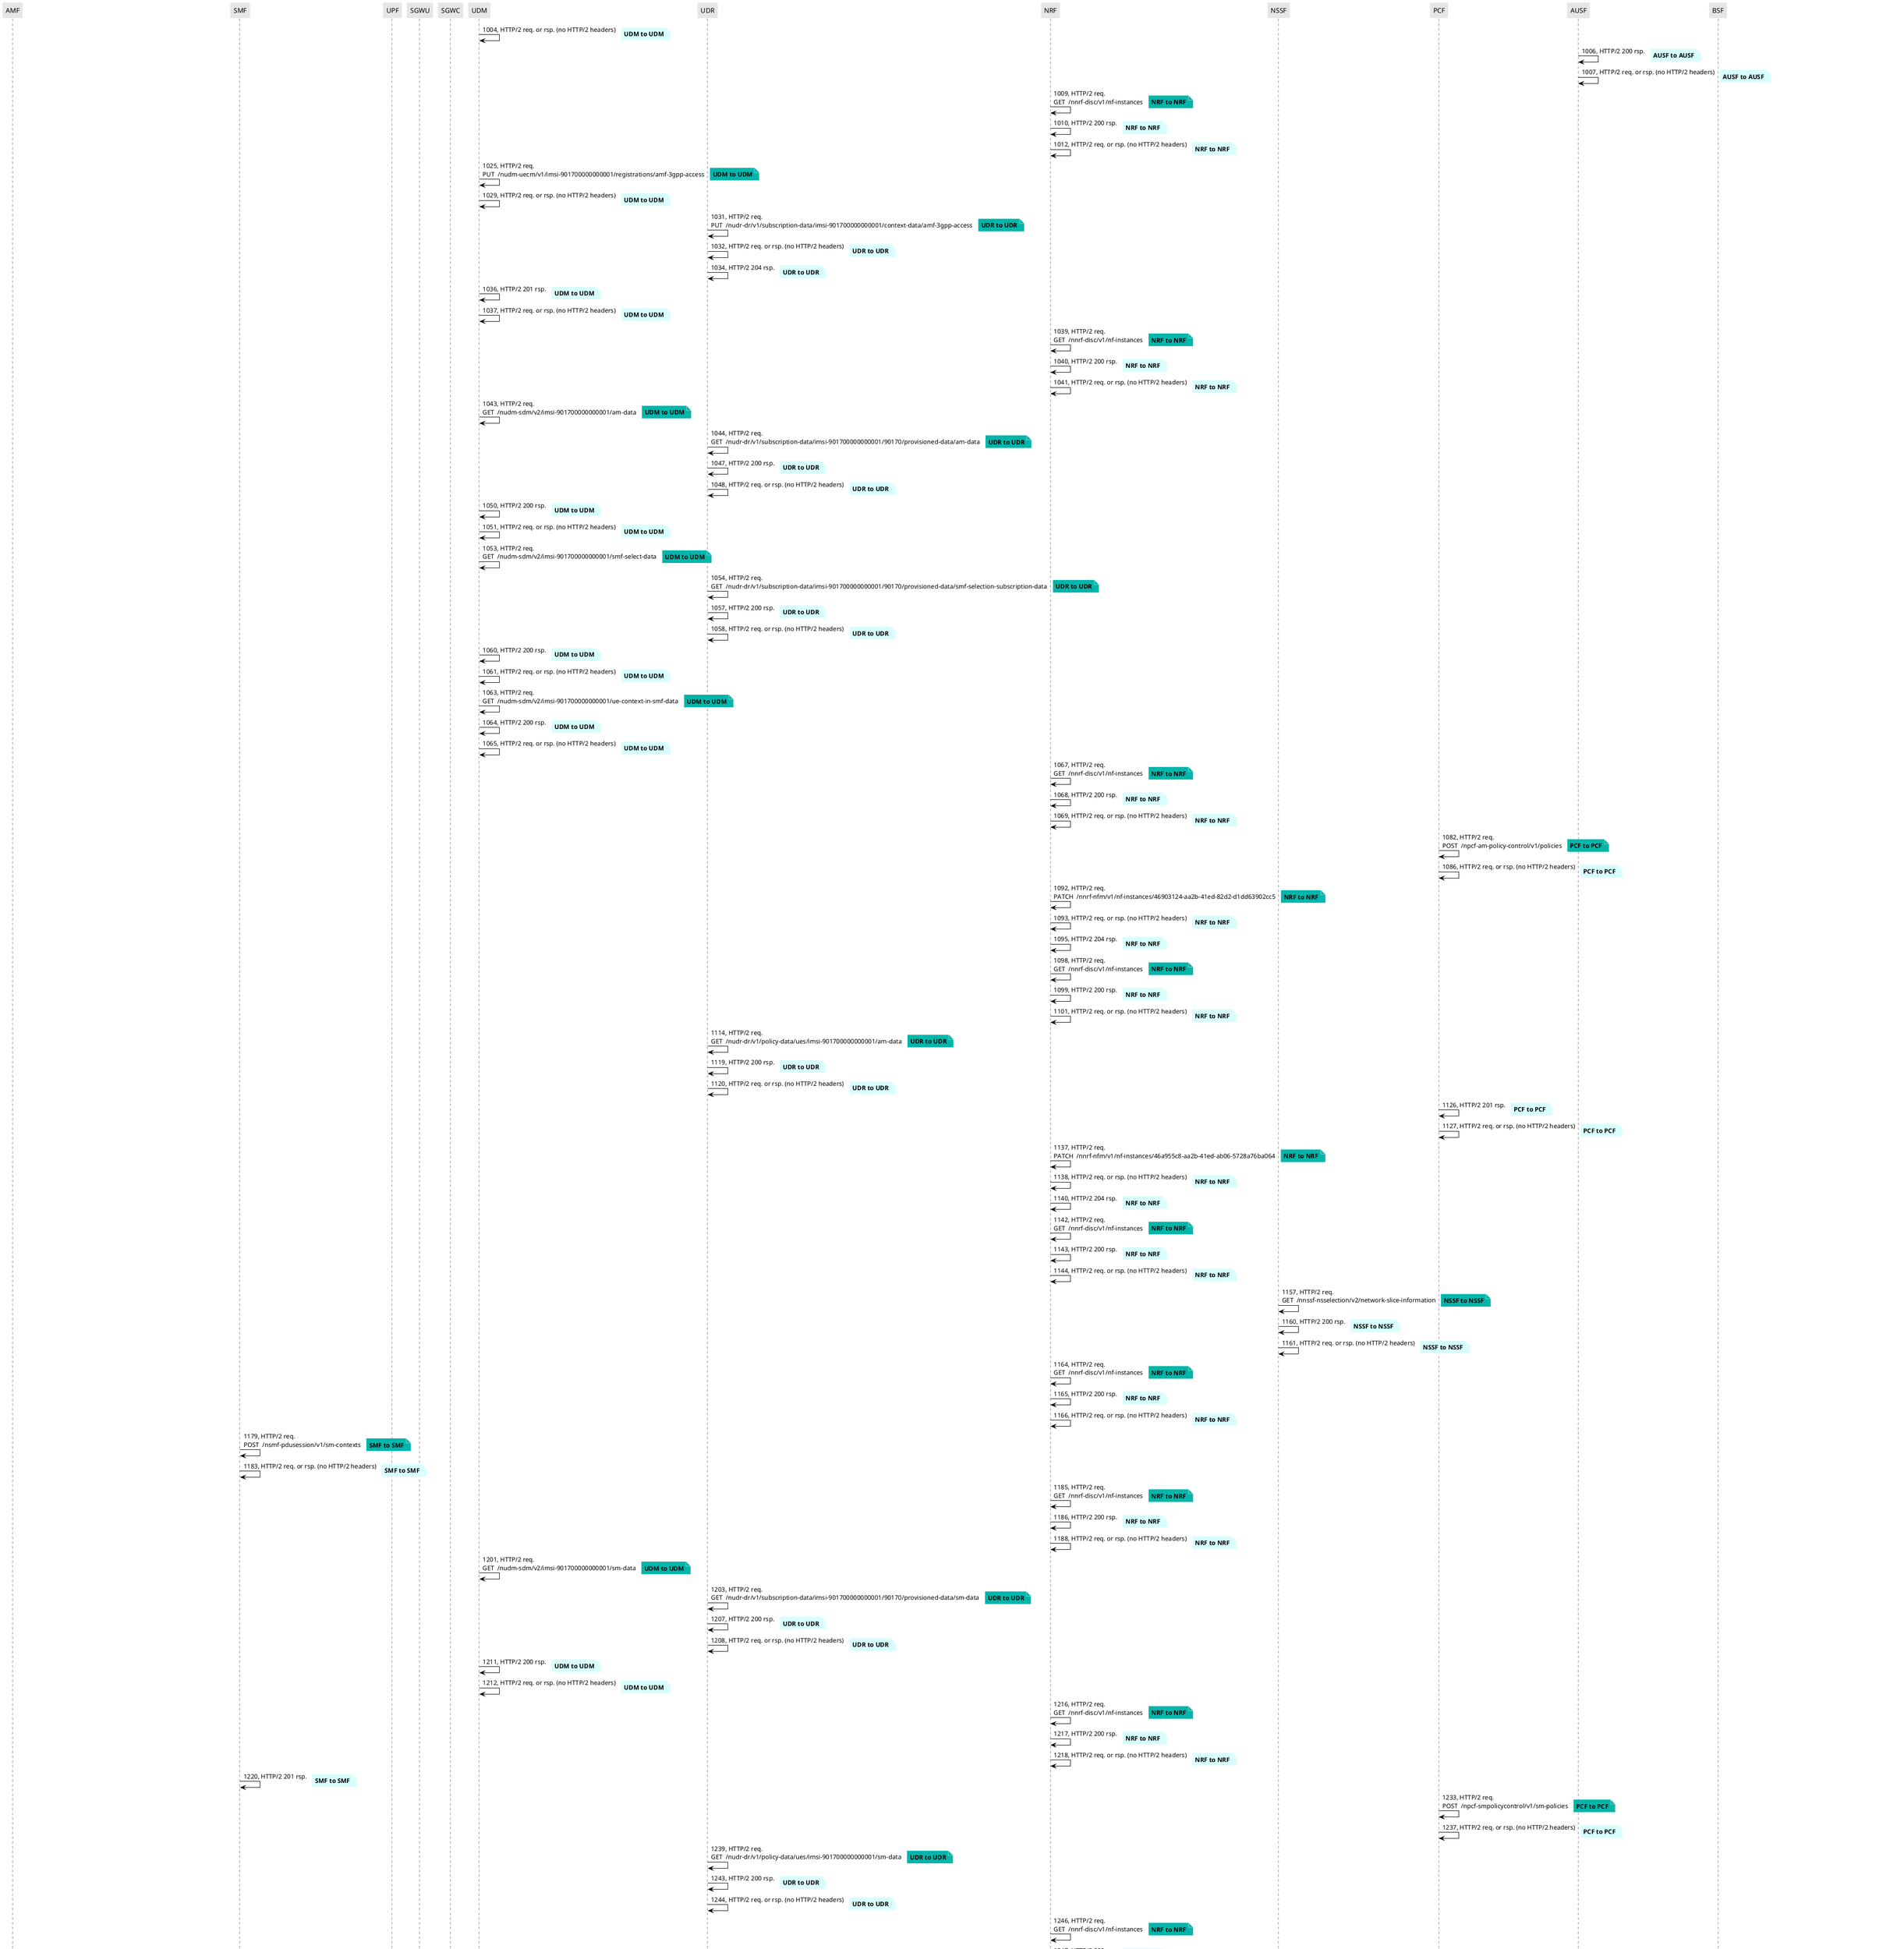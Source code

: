 @startuml
skinparam shadowing false
skinparam NoteBorderColor white
skinparam sequence {
    ArrowColor black
    LifeLineBorderColor black
    LifeLineBackgroundColor black
    ParticipantBorderColor white
    ParticipantBackgroundColor #e6e6e6
}
participant "AMF"
participant "SMF"
participant "UPF"
participant "SGWU"
participant "SGWC"
participant "UDM"
participant "UDR"
participant "NRF"
participant "NSSF"
participant "PCF"
participant "AUSF"
participant "BSF"

"UDM" -> "UDM": 1004, HTTP/2 req. or rsp. (no HTTP/2 headers)

note right #D7FEFC
**UDM to UDM**
end note

"AUSF" -> "AUSF": 1006, HTTP/2 200 rsp.

note right #D7FEFC
**AUSF to AUSF**
end note

"AUSF" -> "AUSF": 1007, HTTP/2 req. or rsp. (no HTTP/2 headers)

note right #D7FEFC
**AUSF to AUSF**
end note

"NRF" -> "NRF": 1009, HTTP/2 req.\nGET  /nnrf-disc/v1/nf-instances

note right #03B5AA
**NRF to NRF**
end note

"NRF" -> "NRF": 1010, HTTP/2 200 rsp.

note right #D7FEFC
**NRF to NRF**
end note

"NRF" -> "NRF": 1012, HTTP/2 req. or rsp. (no HTTP/2 headers)

note right #D7FEFC
**NRF to NRF**
end note

"UDM" -> "UDM": 1025, HTTP/2 req.\nPUT  /nudm-uecm/v1/imsi-901700000000001/registrations/amf-3gpp-access

note right #03B5AA
**UDM to UDM**
end note

"UDM" -> "UDM": 1029, HTTP/2 req. or rsp. (no HTTP/2 headers)

note right #D7FEFC
**UDM to UDM**
end note

"UDR" -> "UDR": 1031, HTTP/2 req.\nPUT  /nudr-dr/v1/subscription-data/imsi-901700000000001/context-data/amf-3gpp-access

note right #03B5AA
**UDR to UDR**
end note

"UDR" -> "UDR": 1032, HTTP/2 req. or rsp. (no HTTP/2 headers)

note right #D7FEFC
**UDR to UDR**
end note

"UDR" -> "UDR": 1034, HTTP/2 204 rsp.

note right #D7FEFC
**UDR to UDR**
end note

"UDM" -> "UDM": 1036, HTTP/2 201 rsp.

note right #D7FEFC
**UDM to UDM**
end note

"UDM" -> "UDM": 1037, HTTP/2 req. or rsp. (no HTTP/2 headers)

note right #D7FEFC
**UDM to UDM**
end note

"NRF" -> "NRF": 1039, HTTP/2 req.\nGET  /nnrf-disc/v1/nf-instances

note right #03B5AA
**NRF to NRF**
end note

"NRF" -> "NRF": 1040, HTTP/2 200 rsp.

note right #D7FEFC
**NRF to NRF**
end note

"NRF" -> "NRF": 1041, HTTP/2 req. or rsp. (no HTTP/2 headers)

note right #D7FEFC
**NRF to NRF**
end note

"UDM" -> "UDM": 1043, HTTP/2 req.\nGET  /nudm-sdm/v2/imsi-901700000000001/am-data

note right #03B5AA
**UDM to UDM**
end note

"UDR" -> "UDR": 1044, HTTP/2 req.\nGET  /nudr-dr/v1/subscription-data/imsi-901700000000001/90170/provisioned-data/am-data

note right #03B5AA
**UDR to UDR**
end note

"UDR" -> "UDR": 1047, HTTP/2 200 rsp.

note right #D7FEFC
**UDR to UDR**
end note

"UDR" -> "UDR": 1048, HTTP/2 req. or rsp. (no HTTP/2 headers)

note right #D7FEFC
**UDR to UDR**
end note

"UDM" -> "UDM": 1050, HTTP/2 200 rsp.

note right #D7FEFC
**UDM to UDM**
end note

"UDM" -> "UDM": 1051, HTTP/2 req. or rsp. (no HTTP/2 headers)

note right #D7FEFC
**UDM to UDM**
end note

"UDM" -> "UDM": 1053, HTTP/2 req.\nGET  /nudm-sdm/v2/imsi-901700000000001/smf-select-data

note right #03B5AA
**UDM to UDM**
end note

"UDR" -> "UDR": 1054, HTTP/2 req.\nGET  /nudr-dr/v1/subscription-data/imsi-901700000000001/90170/provisioned-data/smf-selection-subscription-data

note right #03B5AA
**UDR to UDR**
end note

"UDR" -> "UDR": 1057, HTTP/2 200 rsp.

note right #D7FEFC
**UDR to UDR**
end note

"UDR" -> "UDR": 1058, HTTP/2 req. or rsp. (no HTTP/2 headers)

note right #D7FEFC
**UDR to UDR**
end note

"UDM" -> "UDM": 1060, HTTP/2 200 rsp.

note right #D7FEFC
**UDM to UDM**
end note

"UDM" -> "UDM": 1061, HTTP/2 req. or rsp. (no HTTP/2 headers)

note right #D7FEFC
**UDM to UDM**
end note

"UDM" -> "UDM": 1063, HTTP/2 req.\nGET  /nudm-sdm/v2/imsi-901700000000001/ue-context-in-smf-data

note right #03B5AA
**UDM to UDM**
end note

"UDM" -> "UDM": 1064, HTTP/2 200 rsp.

note right #D7FEFC
**UDM to UDM**
end note

"UDM" -> "UDM": 1065, HTTP/2 req. or rsp. (no HTTP/2 headers)

note right #D7FEFC
**UDM to UDM**
end note

"NRF" -> "NRF": 1067, HTTP/2 req.\nGET  /nnrf-disc/v1/nf-instances

note right #03B5AA
**NRF to NRF**
end note

"NRF" -> "NRF": 1068, HTTP/2 200 rsp.

note right #D7FEFC
**NRF to NRF**
end note

"NRF" -> "NRF": 1069, HTTP/2 req. or rsp. (no HTTP/2 headers)

note right #D7FEFC
**NRF to NRF**
end note

"PCF" -> "PCF": 1082, HTTP/2 req.\nPOST  /npcf-am-policy-control/v1/policies

note right #03B5AA
**PCF to PCF**
end note

"PCF" -> "PCF": 1086, HTTP/2 req. or rsp. (no HTTP/2 headers)

note right #D7FEFC
**PCF to PCF**
end note

"NRF" -> "NRF": 1092, HTTP/2 req.\nPATCH  /nnrf-nfm/v1/nf-instances/46903124-aa2b-41ed-82d2-d1dd63902cc5

note right #03B5AA
**NRF to NRF**
end note

"NRF" -> "NRF": 1093, HTTP/2 req. or rsp. (no HTTP/2 headers)

note right #D7FEFC
**NRF to NRF**
end note

"NRF" -> "NRF": 1095, HTTP/2 204 rsp.

note right #D7FEFC
**NRF to NRF**
end note

"NRF" -> "NRF": 1098, HTTP/2 req.\nGET  /nnrf-disc/v1/nf-instances

note right #03B5AA
**NRF to NRF**
end note

"NRF" -> "NRF": 1099, HTTP/2 200 rsp.

note right #D7FEFC
**NRF to NRF**
end note

"NRF" -> "NRF": 1101, HTTP/2 req. or rsp. (no HTTP/2 headers)

note right #D7FEFC
**NRF to NRF**
end note

"UDR" -> "UDR": 1114, HTTP/2 req.\nGET  /nudr-dr/v1/policy-data/ues/imsi-901700000000001/am-data

note right #03B5AA
**UDR to UDR**
end note

"UDR" -> "UDR": 1119, HTTP/2 200 rsp.

note right #D7FEFC
**UDR to UDR**
end note

"UDR" -> "UDR": 1120, HTTP/2 req. or rsp. (no HTTP/2 headers)

note right #D7FEFC
**UDR to UDR**
end note

"PCF" -> "PCF": 1126, HTTP/2 201 rsp.

note right #D7FEFC
**PCF to PCF**
end note

"PCF" -> "PCF": 1127, HTTP/2 req. or rsp. (no HTTP/2 headers)

note right #D7FEFC
**PCF to PCF**
end note

"NRF" -> "NRF": 1137, HTTP/2 req.\nPATCH  /nnrf-nfm/v1/nf-instances/46a955c8-aa2b-41ed-ab06-5728a76ba064

note right #03B5AA
**NRF to NRF**
end note

"NRF" -> "NRF": 1138, HTTP/2 req. or rsp. (no HTTP/2 headers)

note right #D7FEFC
**NRF to NRF**
end note

"NRF" -> "NRF": 1140, HTTP/2 204 rsp.

note right #D7FEFC
**NRF to NRF**
end note

"NRF" -> "NRF": 1142, HTTP/2 req.\nGET  /nnrf-disc/v1/nf-instances

note right #03B5AA
**NRF to NRF**
end note

"NRF" -> "NRF": 1143, HTTP/2 200 rsp.

note right #D7FEFC
**NRF to NRF**
end note

"NRF" -> "NRF": 1144, HTTP/2 req. or rsp. (no HTTP/2 headers)

note right #D7FEFC
**NRF to NRF**
end note

"NSSF" -> "NSSF": 1157, HTTP/2 req.\nGET  /nnssf-nsselection/v2/network-slice-information

note right #03B5AA
**NSSF to NSSF**
end note

"NSSF" -> "NSSF": 1160, HTTP/2 200 rsp.

note right #D7FEFC
**NSSF to NSSF**
end note

"NSSF" -> "NSSF": 1161, HTTP/2 req. or rsp. (no HTTP/2 headers)

note right #D7FEFC
**NSSF to NSSF**
end note

"NRF" -> "NRF": 1164, HTTP/2 req.\nGET  /nnrf-disc/v1/nf-instances

note right #03B5AA
**NRF to NRF**
end note

"NRF" -> "NRF": 1165, HTTP/2 200 rsp.

note right #D7FEFC
**NRF to NRF**
end note

"NRF" -> "NRF": 1166, HTTP/2 req. or rsp. (no HTTP/2 headers)

note right #D7FEFC
**NRF to NRF**
end note

"SMF" -> "SMF": 1179, HTTP/2 req.\nPOST  /nsmf-pdusession/v1/sm-contexts

note right #03B5AA
**SMF to SMF**
end note

"SMF" -> "SMF": 1183, HTTP/2 req. or rsp. (no HTTP/2 headers)

note right #D7FEFC
**SMF to SMF**
end note

"NRF" -> "NRF": 1185, HTTP/2 req.\nGET  /nnrf-disc/v1/nf-instances

note right #03B5AA
**NRF to NRF**
end note

"NRF" -> "NRF": 1186, HTTP/2 200 rsp.

note right #D7FEFC
**NRF to NRF**
end note

"NRF" -> "NRF": 1188, HTTP/2 req. or rsp. (no HTTP/2 headers)

note right #D7FEFC
**NRF to NRF**
end note

"UDM" -> "UDM": 1201, HTTP/2 req.\nGET  /nudm-sdm/v2/imsi-901700000000001/sm-data

note right #03B5AA
**UDM to UDM**
end note

"UDR" -> "UDR": 1203, HTTP/2 req.\nGET  /nudr-dr/v1/subscription-data/imsi-901700000000001/90170/provisioned-data/sm-data

note right #03B5AA
**UDR to UDR**
end note

"UDR" -> "UDR": 1207, HTTP/2 200 rsp.

note right #D7FEFC
**UDR to UDR**
end note

"UDR" -> "UDR": 1208, HTTP/2 req. or rsp. (no HTTP/2 headers)

note right #D7FEFC
**UDR to UDR**
end note

"UDM" -> "UDM": 1211, HTTP/2 200 rsp.

note right #D7FEFC
**UDM to UDM**
end note

"UDM" -> "UDM": 1212, HTTP/2 req. or rsp. (no HTTP/2 headers)

note right #D7FEFC
**UDM to UDM**
end note

"NRF" -> "NRF": 1216, HTTP/2 req.\nGET  /nnrf-disc/v1/nf-instances

note right #03B5AA
**NRF to NRF**
end note

"NRF" -> "NRF": 1217, HTTP/2 200 rsp.

note right #D7FEFC
**NRF to NRF**
end note

"NRF" -> "NRF": 1218, HTTP/2 req. or rsp. (no HTTP/2 headers)

note right #D7FEFC
**NRF to NRF**
end note

"SMF" -> "SMF": 1220, HTTP/2 201 rsp.

note right #D7FEFC
**SMF to SMF**
end note

"PCF" -> "PCF": 1233, HTTP/2 req.\nPOST  /npcf-smpolicycontrol/v1/sm-policies

note right #03B5AA
**PCF to PCF**
end note

"PCF" -> "PCF": 1237, HTTP/2 req. or rsp. (no HTTP/2 headers)

note right #D7FEFC
**PCF to PCF**
end note

"UDR" -> "UDR": 1239, HTTP/2 req.\nGET  /nudr-dr/v1/policy-data/ues/imsi-901700000000001/sm-data

note right #03B5AA
**UDR to UDR**
end note

"UDR" -> "UDR": 1243, HTTP/2 200 rsp.

note right #D7FEFC
**UDR to UDR**
end note

"UDR" -> "UDR": 1244, HTTP/2 req. or rsp. (no HTTP/2 headers)

note right #D7FEFC
**UDR to UDR**
end note

"NRF" -> "NRF": 1246, HTTP/2 req.\nGET  /nnrf-disc/v1/nf-instances

note right #03B5AA
**NRF to NRF**
end note

"NRF" -> "NRF": 1247, HTTP/2 200 rsp.

note right #D7FEFC
**NRF to NRF**
end note

"NRF" -> "NRF": 1249, HTTP/2 req. or rsp. (no HTTP/2 headers)

note right #D7FEFC
**NRF to NRF**
end note

"BSF" -> "BSF": 1260, HTTP/2 req.\nPOST  /nbsf-management/v1/pcfBindings

note right #03B5AA
**BSF to BSF**
end note

"BSF" -> "BSF": 1262, HTTP/2 req. or rsp. (no HTTP/2 headers)

note right #D7FEFC
**BSF to BSF**
end note

"BSF" -> "BSF": 1268, HTTP/2 201 rsp.

note right #D7FEFC
**BSF to BSF**
end note

"BSF" -> "BSF": 1270, HTTP/2 req. or rsp. (no HTTP/2 headers)

note right #D7FEFC
**BSF to BSF**
end note

"PCF" -> "PCF": 1277, HTTP/2 201 rsp.

note right #D7FEFC
**PCF to PCF**
end note

"PCF" -> "PCF": 1278, HTTP/2 req. or rsp. (no HTTP/2 headers)

note right #D7FEFC
**PCF to PCF**
end note

"SMF" -> "UPF": 1280, PFCP req.\nPFCP Session Establishment Request (50)

note right #03B5AA
**SMF to UPF**
end note

"SMF" -> "SMF": 1281, HTTP/2 req. or rsp. (no HTTP/2 headers)

note right #D7FEFC
**SMF to SMF**
end note

"UPF" -> "SMF": 1282, PFCP rsp.\nPFCP Session Establishment Response (51)

note right #D7FEFC
**UPF to SMF**
end note

"NRF" -> "NRF": 1283, HTTP/2 req.\nGET  /nnrf-disc/v1/nf-instances

note right #03B5AA
**NRF to NRF**
end note

"NRF" -> "NRF": 1284, HTTP/2 200 rsp.

note right #D7FEFC
**NRF to NRF**
end note

"NRF" -> "NRF": 1285, HTTP/2 req. or rsp. (no HTTP/2 headers)

note right #D7FEFC
**NRF to NRF**
end note

"AMF" -> "AMF": 1298, HTTP/2 req.\nPOST  /namf-comm/v1/ue-contexts/imsi-901700000000001/n1-n2-messages

note right #03B5AA
**AMF to AMF**
end note

"AMF" -> "AMF": 1303, HTTP/2 req. or rsp. (no HTTP/2 headers)

note right #D7FEFC
**AMF to AMF**
end note

"AMF" -> "AMF": 1306, HTTP/2 200 rsp.

note right #D7FEFC
**AMF to AMF**
end note

"AMF" -> "AMF": 1307, HTTP/2 req. or rsp. (no HTTP/2 headers)

note right #D7FEFC
**AMF to AMF**
end note

"SMF" -> "SMF": 1313, HTTP/2 req.\nPOST  /nsmf-pdusession/v1/sm-contexts/1/modify

note right #03B5AA
**SMF to SMF**
end note

"SMF" -> "SMF": 1314, HTTP/2 req. or rsp. (no HTTP/2 headers)

note right #D7FEFC
**SMF to SMF**
end note

@enduml

